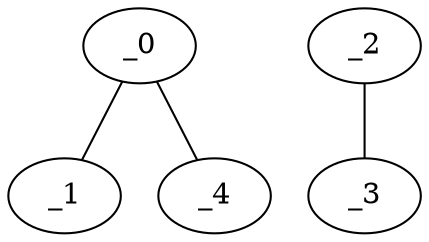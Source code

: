 graph FP1_0100 {
	_0	 [x="0.707854",
		y="2.86271"];
	_1	 [x="0.829062",
		y="0.776277"];
	_0 -- _1;
	_4	 [x="2.21035",
		y="2.81817"];
	_0 -- _4;
	_2	 [x="0.581802",
		y="1.83835"];
	_3	 [x="1.65973",
		y="1.79066"];
	_2 -- _3;
}
